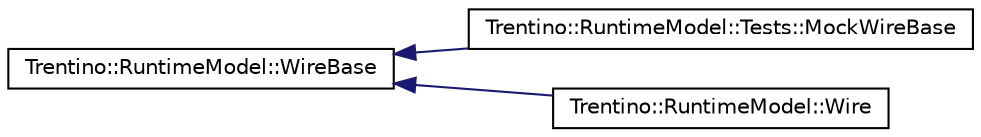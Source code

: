 digraph G
{
  edge [fontname="Helvetica",fontsize="10",labelfontname="Helvetica",labelfontsize="10"];
  node [fontname="Helvetica",fontsize="10",shape=record];
  rankdir="LR";
  Node1 [label="Trentino::RuntimeModel::WireBase",height=0.2,width=0.4,color="black", fillcolor="white", style="filled",URL="$class_trentino_1_1_runtime_model_1_1_wire_base.html",tooltip="A wire connects a reference and service and stores the proxy that is used to execute calls over this ..."];
  Node1 -> Node2 [dir="back",color="midnightblue",fontsize="10",style="solid",fontname="Helvetica"];
  Node2 [label="Trentino::RuntimeModel::Tests::MockWireBase",height=0.2,width=0.4,color="black", fillcolor="white", style="filled",URL="$class_trentino_1_1_runtime_model_1_1_tests_1_1_mock_wire_base.html"];
  Node1 -> Node3 [dir="back",color="midnightblue",fontsize="10",style="solid",fontname="Helvetica"];
  Node3 [label="Trentino::RuntimeModel::Wire",height=0.2,width=0.4,color="black", fillcolor="white", style="filled",URL="$class_trentino_1_1_runtime_model_1_1_wire.html",tooltip="A wire connects a reference and service and stores the proxy that is used to execute calls over this ..."];
}
